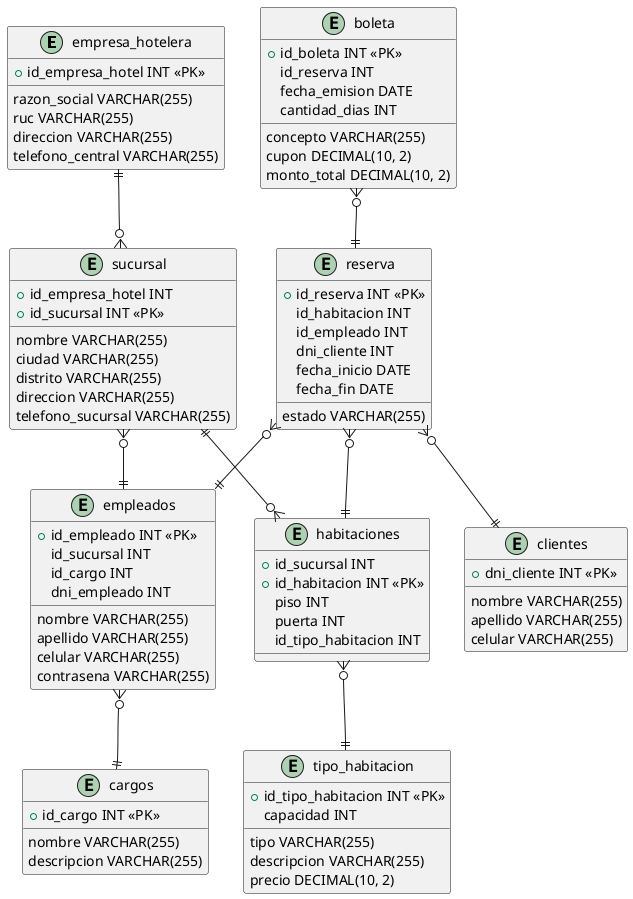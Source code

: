 @startuml

entity "empresa_hotelera" {
  +id_empresa_hotel INT <<PK>>
  razon_social VARCHAR(255)
  ruc VARCHAR(255)
  direccion VARCHAR(255)
  telefono_central VARCHAR(255)
}

entity "sucursal" {
  +id_empresa_hotel INT
  +id_sucursal INT <<PK>>
  nombre VARCHAR(255)
  ciudad VARCHAR(255)
  distrito VARCHAR(255)
  direccion VARCHAR(255)
  telefono_sucursal VARCHAR(255)
}

entity "tipo_habitacion" {
  +id_tipo_habitacion INT <<PK>>
  tipo VARCHAR(255)
  capacidad INT
  descripcion VARCHAR(255)
  precio DECIMAL(10, 2)
}

entity "habitaciones" {
  +id_sucursal INT
  +id_habitacion INT <<PK>>
  piso INT
  puerta INT
  id_tipo_habitacion INT
}

entity "cargos" {
  +id_cargo INT <<PK>>
  nombre VARCHAR(255)
  descripcion VARCHAR(255)
}

entity "empleados" {
  +id_empleado INT <<PK>>
  id_sucursal INT
  id_cargo INT
  dni_empleado INT
  nombre VARCHAR(255)
  apellido VARCHAR(255)
  celular VARCHAR(255)
  contrasena VARCHAR(255)
}

entity "clientes" {
  +dni_cliente INT <<PK>>
  nombre VARCHAR(255)
  apellido VARCHAR(255)
  celular VARCHAR(255)
}

entity "reserva" {
  +id_reserva INT <<PK>>
  id_habitacion INT
  id_empleado INT
  dni_cliente INT
  fecha_inicio DATE
  fecha_fin DATE
  estado VARCHAR(255)
}

entity "boleta" {
  +id_boleta INT <<PK>>
  id_reserva INT
  fecha_emision DATE
  concepto VARCHAR(255)
  cantidad_dias INT
  cupon DECIMAL(10, 2)
  monto_total DECIMAL(10, 2)
}

"empresa_hotelera" ||--o{ "sucursal"
"sucursal" ||--o{ "habitaciones"
"sucursal" }o--|| "empleados"
"habitaciones" }o--|| "tipo_habitacion"
"empleados" }o--|| "cargos"
"reserva" }o--|| "habitaciones"
"reserva" }o--|| "empleados"
"reserva" }o--|| "clientes"
"boleta" }o--|| "reserva"

@enduml
